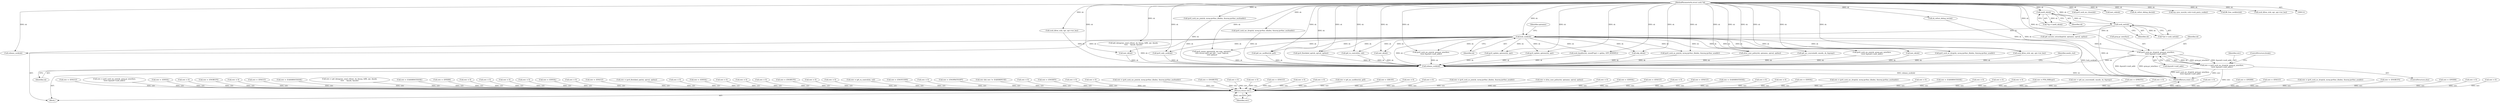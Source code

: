 digraph "0_linux_45f6fad84cc305103b28d73482b344d7f5b76f39_11@pointer" {
"1001525" [label="(Call,ipv6_sock_mc_drop(sk, greq.gr_interface,\n\t\t\t\t\t\t &psin6->sin6_addr))"];
"1000187" [label="(Call,lock_sock(sk))"];
"1000129" [label="(Call,sock_net(sk))"];
"1000124" [label="(Call,inet6_sk(sk))"];
"1000115" [label="(MethodParameterIn,struct sock *sk)"];
"1001523" [label="(Call,retv = ipv6_sock_mc_drop(sk, greq.gr_interface,\n\t\t\t\t\t\t &psin6->sin6_addr))"];
"1002035" [label="(Return,return retv;)"];
"1002030" [label="(Call,release_sock(sk))"];
"1001049" [label="(Call,sock_kmalloc(sk, sizeof(*opt) + optlen, GFP_KERNEL))"];
"1000179" [label="(Call,ip6_mroute_setsockopt(sk, optname, optval, optlen))"];
"1001850" [label="(Call,retv = 0)"];
"1001864" [label="(Call,retv = -EPERM)"];
"1001131" [label="(Call,ipv6_update_options(sk, opt))"];
"1001557" [label="(Call,retv = -EFAULT)"];
"1001450" [label="(Call,retv = ipv6_sock_ac_drop(sk, mreq.ipv6mr_ifindex, &mreq.ipv6mr_acaddr))"];
"1000420" [label="(Call,sk_refcnt_debug_inc(sk))"];
"1002035" [label="(Return,return retv;)"];
"1001057" [label="(Call,retv = -ENOBUFS)"];
"1001522" [label="(ControlStructure,else)"];
"1000762" [label="(Call,retv = -EPERM)"];
"1000626" [label="(Call,retv = 0)"];
"1000680" [label="(Call,retv = 0)"];
"1001473" [label="(Call,retv = -EFAULT)"];
"1000124" [label="(Call,inet6_sk(sk))"];
"1001511" [label="(Call,retv = ipv6_sock_mc_join(sk, greq.gr_interface,\n\t\t\t\t\t\t &psin6->sin6_addr))"];
"1001036" [label="(Call,retv = -EINVAL)"];
"1000486" [label="(Call,retv = 0)"];
"1001527" [label="(Call,greq.gr_interface)"];
"1001692" [label="(Call,retv = -ENOBUFS)"];
"1000720" [label="(Call,retv = 0)"];
"1001080" [label="(Call,retv = -EFAULT)"];
"1001494" [label="(Call,retv = -EADDRNOTAVAIL)"];
"1000190" [label="(Identifier,optname)"];
"1000129" [label="(Call,sock_net(sk))"];
"1001106" [label="(Call,retv = ip6_datagram_send_ctl(net, sk, &msg, &fl6, opt, &junk,\n\t\t\t\t\t     &junk, &junk))"];
"1001579" [label="(Call,retv = -EADDRNOTAVAIL)"];
"1000838" [label="(Call,retv = -EPERM)"];
"1001523" [label="(Call,retv = ipv6_sock_mc_drop(sk, greq.gr_interface,\n\t\t\t\t\t\t &psin6->sin6_addr))"];
"1000918" [label="(Call,retv = 0)"];
"1002046" [label="(MethodReturn,static int)"];
"1002036" [label="(Identifier,retv)"];
"1001762" [label="(Call,ip6_ra_control(sk, val))"];
"1001810" [label="(Call,retv = 0)"];
"1001294" [label="(Call,retv = 0)"];
"1001166" [label="(Call,retv = 0)"];
"1000125" [label="(Identifier,sk)"];
"1001280" [label="(Call,retv = -EINVAL)"];
"1000437" [label="(Call,inet_sk(sk))"];
"1000127" [label="(Call,*net = sock_net(sk))"];
"1001137" [label="(Call,sock_kfree_s(sk, opt, opt->tot_len))"];
"1002038" [label="(Call,release_sock(sk))"];
"1000586" [label="(Call,retv = 0)"];
"1001368" [label="(Call,inet_sk(sk))"];
"1000962" [label="(Call,retv = -EFAULT)"];
"1000281" [label="(Call,ipv6_sock_mc_close(sk))"];
"1000295" [label="(Call,inet_csk(sk))"];
"1001855" [label="(Call,retv = ipv6_flowlabel_opt(sk, optval, optlen))"];
"1000506" [label="(Call,retv = 0)"];
"1001740" [label="(Call,retv = -EINVAL)"];
"1001787" [label="(Call,retv = 0)"];
"1002031" [label="(Identifier,sk)"];
"1000646" [label="(Call,retv = 0)"];
"1000998" [label="(Call,retv = 0)"];
"1001678" [label="(Call,retv = -ENOBUFS)"];
"1000779" [label="(Call,retv = 0)"];
"1000700" [label="(Call,retv = 0)"];
"1001108" [label="(Call,ip6_datagram_send_ctl(net, sk, &msg, &fl6, opt, &junk,\n\t\t\t\t\t     &junk, &junk))"];
"1002030" [label="(Call,release_sock(sk))"];
"1000122" [label="(Call,*np = inet6_sk(sk))"];
"1001534" [label="(ControlStructure,break;)"];
"1001390" [label="(Call,ipv6_sock_mc_join(sk, mreq.ipv6mr_ifindex, &mreq.ipv6mr_multiaddr))"];
"1000130" [label="(Identifier,sk)"];
"1001760" [label="(Call,retv = ip6_ra_control(sk, val))"];
"1000258" [label="(Call,retv = -ENOTCONN)"];
"1001834" [label="(Call,retv = 0)"];
"1000134" [label="(Call,retv = -ENOPROTOOPT)"];
"1001624" [label="(Call,ipv6_sock_mc_join(sk, greqs.gsr_interface,\n\t\t\t\t\t\t &psin6->sin6_addr))"];
"1001634" [label="(Call,retv && retv != -EADDRINUSE)"];
"1001526" [label="(Identifier,sk)"];
"1001452" [label="(Call,ipv6_sock_ac_drop(sk, mreq.ipv6mr_ifindex, &mreq.ipv6mr_acaddr))"];
"1000283" [label="(Call,sk_refcnt_debug_dec(sk))"];
"1000229" [label="(Call,udp_sk(sk))"];
"1000526" [label="(Call,retv = 0)"];
"1001336" [label="(Call,retv = -ENODEV)"];
"1000120" [label="(Block,)"];
"1000566" [label="(Call,retv = 0)"];
"1002026" [label="(Call,retv = 0)"];
"1000115" [label="(MethodParameterIn,struct sock *sk)"];
"1001388" [label="(Call,retv = ipv6_sock_mc_join(sk, mreq.ipv6mr_ifindex, &mreq.ipv6mr_multiaddr))"];
"1001725" [label="(Call,retv = -ENOBUFS)"];
"1000799" [label="(Call,retv = 0)"];
"1001981" [label="(Call,retv = 0)"];
"1001697" [label="(Call,retv = -EFAULT)"];
"1001878" [label="(Call,xfrm_user_policy(sk, optname, optval, optlen))"];
"1000424" [label="(Call,retv = 0)"];
"1000606" [label="(Call,retv = 0)"];
"1001440" [label="(Call,ipv6_sock_ac_join(sk, mreq.ipv6mr_ifindex, &mreq.ipv6mr_acaddr))"];
"1001745" [label="(Call,retv = ip6_mc_msfilter(sk, gsf))"];
"1000336" [label="(Call,tcp_sync_mss(sk, icsk->icsk_pmtu_cookie))"];
"1000238" [label="(Call,retv = -EBUSY)"];
"1001126" [label="(Call,retv = 0)"];
"1001205" [label="(Call,retv = 0)"];
"1001438" [label="(Call,retv = ipv6_sock_ac_join(sk, mreq.ipv6mr_ifindex, &mreq.ipv6mr_acaddr))"];
"1001876" [label="(Call,retv = xfrm_user_policy(sk, optname, optval, optlen))"];
"1000466" [label="(Call,retv = 0)"];
"1001900" [label="(Call,retv = -EINVAL)"];
"1001525" [label="(Call,ipv6_sock_mc_drop(sk, greq.gr_interface,\n\t\t\t\t\t\t &psin6->sin6_addr))"];
"1001372" [label="(Call,retv = -EFAULT)"];
"1001524" [label="(Identifier,retv)"];
"1001402" [label="(Call,ipv6_sock_mc_drop(sk, mreq.ipv6mr_ifindex, &mreq.ipv6mr_multiaddr))"];
"1002006" [label="(Call,retv = 0)"];
"1001657" [label="(Call,ip6_mc_source(add, omode, sk, &greqs))"];
"1001747" [label="(Call,ip6_mc_msfilter(sk, gsf))"];
"1000279" [label="(Call,fl6_free_socklist(sk))"];
"1001422" [label="(Call,retv = -EFAULT)"];
"1000274" [label="(Call,retv = -EADDRNOTAVAIL)"];
"1001530" [label="(Call,&psin6->sin6_addr)"];
"1001348" [label="(Call,retv = 0)"];
"1002016" [label="(Call,retv = 0)"];
"1000875" [label="(Call,retv = -EINVAL)"];
"1001513" [label="(Call,ipv6_sock_mc_join(sk, greq.gr_interface,\n\t\t\t\t\t\t &psin6->sin6_addr))"];
"1001400" [label="(Call,retv = ipv6_sock_mc_drop(sk, mreq.ipv6mr_ifindex, &mreq.ipv6mr_multiaddr))"];
"1000446" [label="(Call,retv = 0)"];
"1000399" [label="(Call,sock_kfree_s(sk, opt, opt->tot_len))"];
"1000188" [label="(Identifier,sk)"];
"1001270" [label="(Call,retv = -EADDRNOTAVAIL)"];
"1000923" [label="(Call,ipv6_update_options(sk, opt))"];
"1000187" [label="(Call,lock_sock(sk))"];
"1000929" [label="(Call,sock_kfree_s(sk, opt, opt->tot_len))"];
"1000546" [label="(Call,retv = 0)"];
"1000856" [label="(Call,ipv6_renew_options(sk, np->opt, optname,\n \t\t\t\t\t (struct ipv6_opt_hdr __user *)optval,\n \t\t\t\t\t optlen))"];
"1000740" [label="(Call,retv = 0)"];
"1002033" [label="(Identifier,needs_rtnl)"];
"1001261" [label="(Call,retv = 0)"];
"1001857" [label="(Call,ipv6_flowlabel_opt(sk, optval, optlen))"];
"1000775" [label="(Call,inet_sk(sk))"];
"1000265" [label="(Call,ipv6_only_sock(sk))"];
"1000870" [label="(Call,retv = PTR_ERR(opt))"];
"1001655" [label="(Call,retv = ip6_mc_source(add, omode, sk, &greqs))"];
"1001362" [label="(Call,retv = -EPROTO)"];
"1001226" [label="(Call,retv = 0)"];
"1001525" -> "1001523"  [label="AST: "];
"1001525" -> "1001530"  [label="CFG: "];
"1001526" -> "1001525"  [label="AST: "];
"1001527" -> "1001525"  [label="AST: "];
"1001530" -> "1001525"  [label="AST: "];
"1001523" -> "1001525"  [label="CFG: "];
"1001525" -> "1002046"  [label="DDG: &psin6->sin6_addr"];
"1001525" -> "1002046"  [label="DDG: greq.gr_interface"];
"1001525" -> "1001523"  [label="DDG: sk"];
"1001525" -> "1001523"  [label="DDG: greq.gr_interface"];
"1001525" -> "1001523"  [label="DDG: &psin6->sin6_addr"];
"1000187" -> "1001525"  [label="DDG: sk"];
"1000115" -> "1001525"  [label="DDG: sk"];
"1001525" -> "1002030"  [label="DDG: sk"];
"1000187" -> "1000120"  [label="AST: "];
"1000187" -> "1000188"  [label="CFG: "];
"1000188" -> "1000187"  [label="AST: "];
"1000190" -> "1000187"  [label="CFG: "];
"1000187" -> "1002046"  [label="DDG: lock_sock(sk)"];
"1000129" -> "1000187"  [label="DDG: sk"];
"1000115" -> "1000187"  [label="DDG: sk"];
"1000187" -> "1000229"  [label="DDG: sk"];
"1000187" -> "1000265"  [label="DDG: sk"];
"1000187" -> "1000437"  [label="DDG: sk"];
"1000187" -> "1000775"  [label="DDG: sk"];
"1000187" -> "1000856"  [label="DDG: sk"];
"1000187" -> "1000923"  [label="DDG: sk"];
"1000187" -> "1000929"  [label="DDG: sk"];
"1000187" -> "1001049"  [label="DDG: sk"];
"1000187" -> "1001131"  [label="DDG: sk"];
"1000187" -> "1001368"  [label="DDG: sk"];
"1000187" -> "1001440"  [label="DDG: sk"];
"1000187" -> "1001452"  [label="DDG: sk"];
"1000187" -> "1001513"  [label="DDG: sk"];
"1000187" -> "1001624"  [label="DDG: sk"];
"1000187" -> "1001657"  [label="DDG: sk"];
"1000187" -> "1001747"  [label="DDG: sk"];
"1000187" -> "1001762"  [label="DDG: sk"];
"1000187" -> "1001857"  [label="DDG: sk"];
"1000187" -> "1001878"  [label="DDG: sk"];
"1000187" -> "1002030"  [label="DDG: sk"];
"1000187" -> "1002038"  [label="DDG: sk"];
"1000129" -> "1000127"  [label="AST: "];
"1000129" -> "1000130"  [label="CFG: "];
"1000130" -> "1000129"  [label="AST: "];
"1000127" -> "1000129"  [label="CFG: "];
"1000129" -> "1002046"  [label="DDG: sk"];
"1000129" -> "1000127"  [label="DDG: sk"];
"1000124" -> "1000129"  [label="DDG: sk"];
"1000115" -> "1000129"  [label="DDG: sk"];
"1000129" -> "1000179"  [label="DDG: sk"];
"1000124" -> "1000122"  [label="AST: "];
"1000124" -> "1000125"  [label="CFG: "];
"1000125" -> "1000124"  [label="AST: "];
"1000122" -> "1000124"  [label="CFG: "];
"1000124" -> "1000122"  [label="DDG: sk"];
"1000115" -> "1000124"  [label="DDG: sk"];
"1000115" -> "1000114"  [label="AST: "];
"1000115" -> "1002046"  [label="DDG: sk"];
"1000115" -> "1000179"  [label="DDG: sk"];
"1000115" -> "1000229"  [label="DDG: sk"];
"1000115" -> "1000265"  [label="DDG: sk"];
"1000115" -> "1000279"  [label="DDG: sk"];
"1000115" -> "1000281"  [label="DDG: sk"];
"1000115" -> "1000283"  [label="DDG: sk"];
"1000115" -> "1000295"  [label="DDG: sk"];
"1000115" -> "1000336"  [label="DDG: sk"];
"1000115" -> "1000399"  [label="DDG: sk"];
"1000115" -> "1000420"  [label="DDG: sk"];
"1000115" -> "1000437"  [label="DDG: sk"];
"1000115" -> "1000775"  [label="DDG: sk"];
"1000115" -> "1000856"  [label="DDG: sk"];
"1000115" -> "1000923"  [label="DDG: sk"];
"1000115" -> "1000929"  [label="DDG: sk"];
"1000115" -> "1001049"  [label="DDG: sk"];
"1000115" -> "1001108"  [label="DDG: sk"];
"1000115" -> "1001131"  [label="DDG: sk"];
"1000115" -> "1001137"  [label="DDG: sk"];
"1000115" -> "1001368"  [label="DDG: sk"];
"1000115" -> "1001390"  [label="DDG: sk"];
"1000115" -> "1001402"  [label="DDG: sk"];
"1000115" -> "1001440"  [label="DDG: sk"];
"1000115" -> "1001452"  [label="DDG: sk"];
"1000115" -> "1001513"  [label="DDG: sk"];
"1000115" -> "1001624"  [label="DDG: sk"];
"1000115" -> "1001657"  [label="DDG: sk"];
"1000115" -> "1001747"  [label="DDG: sk"];
"1000115" -> "1001762"  [label="DDG: sk"];
"1000115" -> "1001857"  [label="DDG: sk"];
"1000115" -> "1001878"  [label="DDG: sk"];
"1000115" -> "1002030"  [label="DDG: sk"];
"1000115" -> "1002038"  [label="DDG: sk"];
"1001523" -> "1001522"  [label="AST: "];
"1001524" -> "1001523"  [label="AST: "];
"1001534" -> "1001523"  [label="CFG: "];
"1001523" -> "1002046"  [label="DDG: ipv6_sock_mc_drop(sk, greq.gr_interface,\n\t\t\t\t\t\t &psin6->sin6_addr)"];
"1001523" -> "1002046"  [label="DDG: retv"];
"1001523" -> "1002035"  [label="DDG: retv"];
"1002035" -> "1000120"  [label="AST: "];
"1002035" -> "1002036"  [label="CFG: "];
"1002036" -> "1002035"  [label="AST: "];
"1002046" -> "1002035"  [label="CFG: "];
"1002035" -> "1002046"  [label="DDG: <RET>"];
"1002036" -> "1002035"  [label="DDG: retv"];
"1000626" -> "1002035"  [label="DDG: retv"];
"1001745" -> "1002035"  [label="DDG: retv"];
"1000799" -> "1002035"  [label="DDG: retv"];
"1001810" -> "1002035"  [label="DDG: retv"];
"1001080" -> "1002035"  [label="DDG: retv"];
"1001400" -> "1002035"  [label="DDG: retv"];
"1001787" -> "1002035"  [label="DDG: retv"];
"1001760" -> "1002035"  [label="DDG: retv"];
"1000258" -> "1002035"  [label="DDG: retv"];
"1001294" -> "1002035"  [label="DDG: retv"];
"1001438" -> "1002035"  [label="DDG: retv"];
"1000606" -> "1002035"  [label="DDG: retv"];
"1001876" -> "1002035"  [label="DDG: retv"];
"1000680" -> "1002035"  [label="DDG: retv"];
"1001725" -> "1002035"  [label="DDG: retv"];
"1001557" -> "1002035"  [label="DDG: retv"];
"1001678" -> "1002035"  [label="DDG: retv"];
"1001348" -> "1002035"  [label="DDG: retv"];
"1001864" -> "1002035"  [label="DDG: retv"];
"1001579" -> "1002035"  [label="DDG: retv"];
"1001981" -> "1002035"  [label="DDG: retv"];
"1000779" -> "1002035"  [label="DDG: retv"];
"1001336" -> "1002035"  [label="DDG: retv"];
"1001692" -> "1002035"  [label="DDG: retv"];
"1001126" -> "1002035"  [label="DDG: retv"];
"1001473" -> "1002035"  [label="DDG: retv"];
"1001855" -> "1002035"  [label="DDG: retv"];
"1001511" -> "1002035"  [label="DDG: retv"];
"1000918" -> "1002035"  [label="DDG: retv"];
"1000238" -> "1002035"  [label="DDG: retv"];
"1000274" -> "1002035"  [label="DDG: retv"];
"1001372" -> "1002035"  [label="DDG: retv"];
"1001450" -> "1002035"  [label="DDG: retv"];
"1001057" -> "1002035"  [label="DDG: retv"];
"1001261" -> "1002035"  [label="DDG: retv"];
"1000506" -> "1002035"  [label="DDG: retv"];
"1001166" -> "1002035"  [label="DDG: retv"];
"1002006" -> "1002035"  [label="DDG: retv"];
"1001270" -> "1002035"  [label="DDG: retv"];
"1000646" -> "1002035"  [label="DDG: retv"];
"1000870" -> "1002035"  [label="DDG: retv"];
"1001494" -> "1002035"  [label="DDG: retv"];
"1000998" -> "1002035"  [label="DDG: retv"];
"1000700" -> "1002035"  [label="DDG: retv"];
"1000466" -> "1002035"  [label="DDG: retv"];
"1000586" -> "1002035"  [label="DDG: retv"];
"1001205" -> "1002035"  [label="DDG: retv"];
"1000446" -> "1002035"  [label="DDG: retv"];
"1000720" -> "1002035"  [label="DDG: retv"];
"1001362" -> "1002035"  [label="DDG: retv"];
"1000424" -> "1002035"  [label="DDG: retv"];
"1001106" -> "1002035"  [label="DDG: retv"];
"1000566" -> "1002035"  [label="DDG: retv"];
"1001655" -> "1002035"  [label="DDG: retv"];
"1001634" -> "1002035"  [label="DDG: retv"];
"1001226" -> "1002035"  [label="DDG: retv"];
"1000762" -> "1002035"  [label="DDG: retv"];
"1000740" -> "1002035"  [label="DDG: retv"];
"1002026" -> "1002035"  [label="DDG: retv"];
"1001900" -> "1002035"  [label="DDG: retv"];
"1000526" -> "1002035"  [label="DDG: retv"];
"1001740" -> "1002035"  [label="DDG: retv"];
"1001280" -> "1002035"  [label="DDG: retv"];
"1001036" -> "1002035"  [label="DDG: retv"];
"1000875" -> "1002035"  [label="DDG: retv"];
"1001850" -> "1002035"  [label="DDG: retv"];
"1000134" -> "1002035"  [label="DDG: retv"];
"1001697" -> "1002035"  [label="DDG: retv"];
"1001388" -> "1002035"  [label="DDG: retv"];
"1000546" -> "1002035"  [label="DDG: retv"];
"1001422" -> "1002035"  [label="DDG: retv"];
"1002016" -> "1002035"  [label="DDG: retv"];
"1000838" -> "1002035"  [label="DDG: retv"];
"1000962" -> "1002035"  [label="DDG: retv"];
"1000486" -> "1002035"  [label="DDG: retv"];
"1001834" -> "1002035"  [label="DDG: retv"];
"1002030" -> "1000120"  [label="AST: "];
"1002030" -> "1002031"  [label="CFG: "];
"1002031" -> "1002030"  [label="AST: "];
"1002033" -> "1002030"  [label="CFG: "];
"1002030" -> "1002046"  [label="DDG: release_sock(sk)"];
"1002030" -> "1002046"  [label="DDG: sk"];
"1001657" -> "1002030"  [label="DDG: sk"];
"1000856" -> "1002030"  [label="DDG: sk"];
"1001857" -> "1002030"  [label="DDG: sk"];
"1001747" -> "1002030"  [label="DDG: sk"];
"1001108" -> "1002030"  [label="DDG: sk"];
"1000775" -> "1002030"  [label="DDG: sk"];
"1001049" -> "1002030"  [label="DDG: sk"];
"1000437" -> "1002030"  [label="DDG: sk"];
"1000265" -> "1002030"  [label="DDG: sk"];
"1001402" -> "1002030"  [label="DDG: sk"];
"1000929" -> "1002030"  [label="DDG: sk"];
"1001131" -> "1002030"  [label="DDG: sk"];
"1001390" -> "1002030"  [label="DDG: sk"];
"1001762" -> "1002030"  [label="DDG: sk"];
"1001513" -> "1002030"  [label="DDG: sk"];
"1001137" -> "1002030"  [label="DDG: sk"];
"1001452" -> "1002030"  [label="DDG: sk"];
"1001878" -> "1002030"  [label="DDG: sk"];
"1000229" -> "1002030"  [label="DDG: sk"];
"1000420" -> "1002030"  [label="DDG: sk"];
"1000923" -> "1002030"  [label="DDG: sk"];
"1001368" -> "1002030"  [label="DDG: sk"];
"1001440" -> "1002030"  [label="DDG: sk"];
"1001624" -> "1002030"  [label="DDG: sk"];
}
